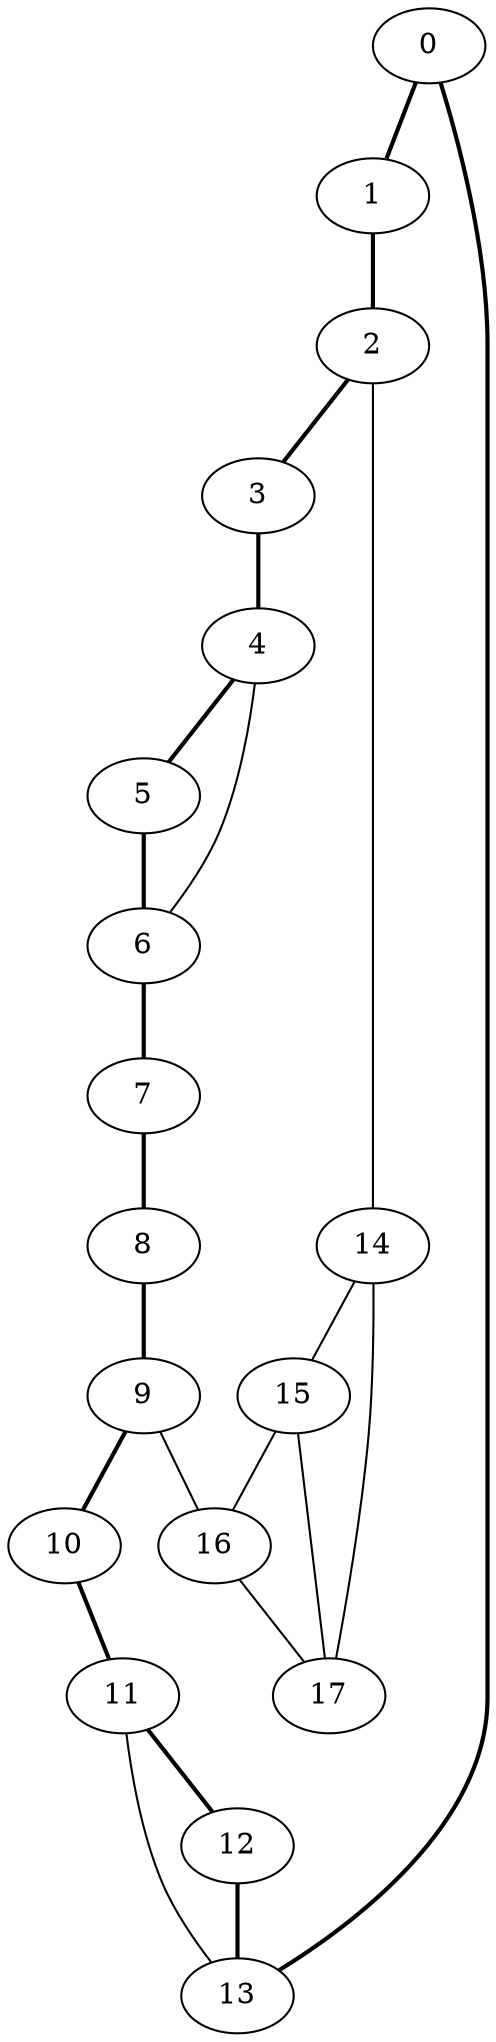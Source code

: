 //Inside of this graph isn't 3-connected
graph G {
0 [ pos = " 2.00,0.00!" ];
0 -- 1[style=bold];
0 -- 13[style=bold];
1 [ pos = " 1.80,0.87!" ];
1 -- 2[style=bold];
2 [ pos = " 1.25,1.56!" ];
2 -- 3[style=bold];
2 -- 14;
3 [ pos = " 0.45,1.95!" ];
3 -- 4[style=bold];
4 [ pos = " -0.45,1.95!" ];
4 -- 5[style=bold];
4 -- 6;
5 [ pos = " -1.25,1.56!" ];
5 -- 6[style=bold];
6 [ pos = " -1.80,0.87!" ];
6 -- 7[style=bold];
7 [ pos = " -2.00,0.00!" ];
7 -- 8[style=bold];
8 [ pos = " -1.80,-0.87!" ];
8 -- 9[style=bold];
9 [ pos = " -1.25,-1.56!" ];
9 -- 10[style=bold];
9 -- 16;
10 [ pos = " -0.45,-1.95!" ];
10 -- 11[style=bold];
11 [ pos = " 0.45,-1.95!" ];
11 -- 12[style=bold];
11 -- 13;
12 [ pos = " 1.25,-1.56!" ];
12 -- 13[style=bold];
13 [ pos = " 1.80,-0.87!" ];
14 -- 15;
14 -- 17;
15 -- 16;
15 -- 17;
16 -- 17;
}
